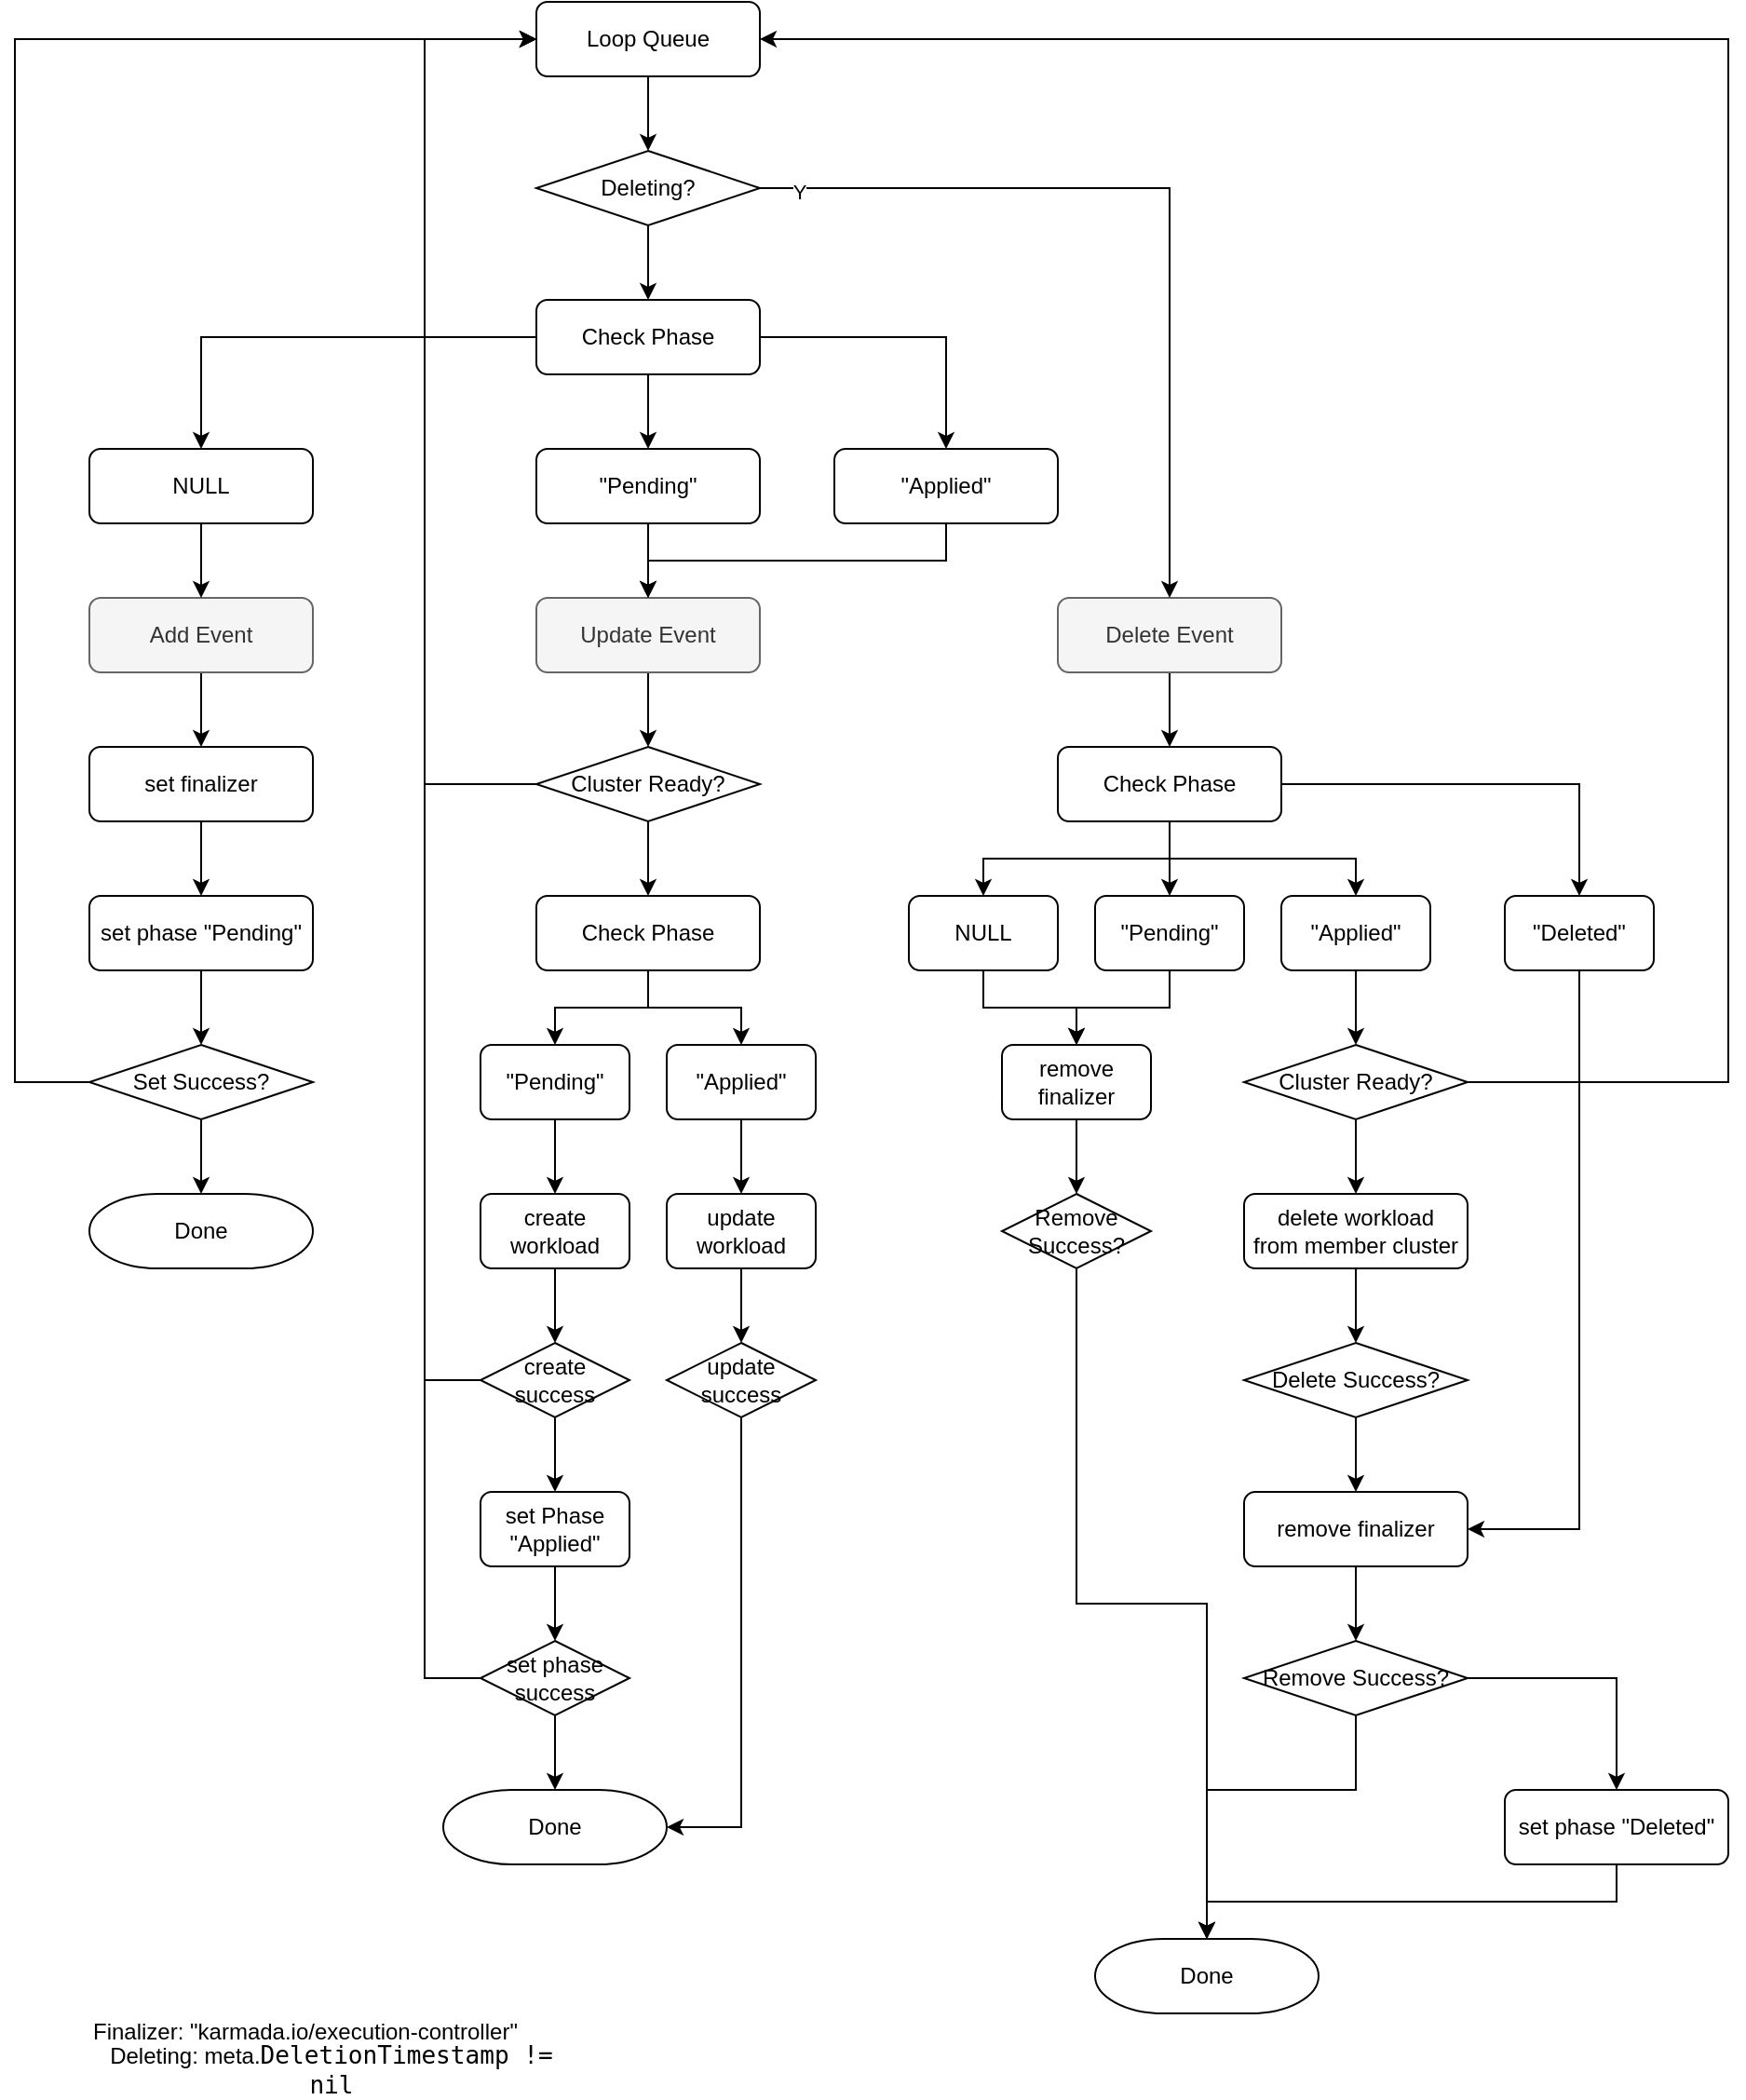<mxfile version="12.9.13" type="device"><diagram id="C5RBs43oDa-KdzZeNtuy" name="Page-1"><mxGraphModel dx="1662" dy="835" grid="1" gridSize="10" guides="1" tooltips="1" connect="1" arrows="1" fold="1" page="1" pageScale="1" pageWidth="827" pageHeight="1169" math="0" shadow="0"><root><mxCell id="WIyWlLk6GJQsqaUBKTNV-0"/><mxCell id="WIyWlLk6GJQsqaUBKTNV-1" parent="WIyWlLk6GJQsqaUBKTNV-0"/><mxCell id="we85i9qG4CUHrG2p9SjP-51" value="" style="edgeStyle=orthogonalEdgeStyle;rounded=0;orthogonalLoop=1;jettySize=auto;html=1;" edge="1" parent="WIyWlLk6GJQsqaUBKTNV-1" source="we85i9qG4CUHrG2p9SjP-1" target="we85i9qG4CUHrG2p9SjP-25"><mxGeometry relative="1" as="geometry"/></mxCell><mxCell id="we85i9qG4CUHrG2p9SjP-1" value="Loop Queue" style="rounded=1;whiteSpace=wrap;html=1;" vertex="1" parent="WIyWlLk6GJQsqaUBKTNV-1"><mxGeometry x="440" y="40" width="120" height="40" as="geometry"/></mxCell><mxCell id="we85i9qG4CUHrG2p9SjP-53" value="" style="edgeStyle=orthogonalEdgeStyle;rounded=0;orthogonalLoop=1;jettySize=auto;html=1;" edge="1" parent="WIyWlLk6GJQsqaUBKTNV-1" source="we85i9qG4CUHrG2p9SjP-2" target="we85i9qG4CUHrG2p9SjP-23"><mxGeometry relative="1" as="geometry"/></mxCell><mxCell id="we85i9qG4CUHrG2p9SjP-2" value="Add Event" style="rounded=1;whiteSpace=wrap;html=1;labelBackgroundColor=none;fillColor=#f5f5f5;strokeColor=#666666;fontColor=#333333;" vertex="1" parent="WIyWlLk6GJQsqaUBKTNV-1"><mxGeometry x="200" y="360" width="120" height="40" as="geometry"/></mxCell><mxCell id="we85i9qG4CUHrG2p9SjP-73" value="" style="edgeStyle=orthogonalEdgeStyle;rounded=0;orthogonalLoop=1;jettySize=auto;html=1;" edge="1" parent="WIyWlLk6GJQsqaUBKTNV-1" source="we85i9qG4CUHrG2p9SjP-3" target="we85i9qG4CUHrG2p9SjP-72"><mxGeometry relative="1" as="geometry"/></mxCell><mxCell id="we85i9qG4CUHrG2p9SjP-3" value="Update Event" style="rounded=1;whiteSpace=wrap;html=1;fillColor=#f5f5f5;strokeColor=#666666;fontColor=#333333;" vertex="1" parent="WIyWlLk6GJQsqaUBKTNV-1"><mxGeometry x="440" y="360" width="120" height="40" as="geometry"/></mxCell><mxCell id="we85i9qG4CUHrG2p9SjP-107" value="" style="edgeStyle=orthogonalEdgeStyle;rounded=0;orthogonalLoop=1;jettySize=auto;html=1;" edge="1" parent="WIyWlLk6GJQsqaUBKTNV-1" source="we85i9qG4CUHrG2p9SjP-4" target="we85i9qG4CUHrG2p9SjP-95"><mxGeometry relative="1" as="geometry"/></mxCell><mxCell id="we85i9qG4CUHrG2p9SjP-4" value="Delete Event" style="rounded=1;whiteSpace=wrap;html=1;fillColor=#f5f5f5;strokeColor=#666666;fontColor=#333333;" vertex="1" parent="WIyWlLk6GJQsqaUBKTNV-1"><mxGeometry x="720" y="360" width="120" height="40" as="geometry"/></mxCell><mxCell id="we85i9qG4CUHrG2p9SjP-7" value="" style="edgeStyle=orthogonalEdgeStyle;rounded=0;orthogonalLoop=1;jettySize=auto;html=1;" edge="1" parent="WIyWlLk6GJQsqaUBKTNV-1" source="we85i9qG4CUHrG2p9SjP-5" target="we85i9qG4CUHrG2p9SjP-6"><mxGeometry relative="1" as="geometry"/></mxCell><mxCell id="we85i9qG4CUHrG2p9SjP-121" style="edgeStyle=orthogonalEdgeStyle;rounded=0;orthogonalLoop=1;jettySize=auto;html=1;entryX=1;entryY=0.5;entryDx=0;entryDy=0;" edge="1" parent="WIyWlLk6GJQsqaUBKTNV-1" source="we85i9qG4CUHrG2p9SjP-5" target="we85i9qG4CUHrG2p9SjP-1"><mxGeometry relative="1" as="geometry"><Array as="points"><mxPoint x="1080" y="620"/><mxPoint x="1080" y="60"/></Array></mxGeometry></mxCell><mxCell id="we85i9qG4CUHrG2p9SjP-5" value="Cluster Ready?" style="strokeWidth=1;html=1;shape=mxgraph.flowchart.decision;whiteSpace=wrap;" vertex="1" parent="WIyWlLk6GJQsqaUBKTNV-1"><mxGeometry x="820" y="600" width="120" height="40" as="geometry"/></mxCell><mxCell id="we85i9qG4CUHrG2p9SjP-11" value="" style="edgeStyle=orthogonalEdgeStyle;rounded=0;orthogonalLoop=1;jettySize=auto;html=1;" edge="1" parent="WIyWlLk6GJQsqaUBKTNV-1" source="we85i9qG4CUHrG2p9SjP-6" target="we85i9qG4CUHrG2p9SjP-10"><mxGeometry relative="1" as="geometry"/></mxCell><mxCell id="we85i9qG4CUHrG2p9SjP-6" value="delete workload&lt;br&gt;from member cluster" style="rounded=1;whiteSpace=wrap;html=1;" vertex="1" parent="WIyWlLk6GJQsqaUBKTNV-1"><mxGeometry x="820" y="680" width="120" height="40" as="geometry"/></mxCell><mxCell id="we85i9qG4CUHrG2p9SjP-13" value="" style="edgeStyle=orthogonalEdgeStyle;rounded=0;orthogonalLoop=1;jettySize=auto;html=1;" edge="1" parent="WIyWlLk6GJQsqaUBKTNV-1" source="we85i9qG4CUHrG2p9SjP-10" target="we85i9qG4CUHrG2p9SjP-12"><mxGeometry relative="1" as="geometry"/></mxCell><mxCell id="we85i9qG4CUHrG2p9SjP-10" value="Delete Success?" style="strokeWidth=1;html=1;shape=mxgraph.flowchart.decision;whiteSpace=wrap;" vertex="1" parent="WIyWlLk6GJQsqaUBKTNV-1"><mxGeometry x="820" y="760" width="120" height="40" as="geometry"/></mxCell><mxCell id="we85i9qG4CUHrG2p9SjP-120" value="" style="edgeStyle=orthogonalEdgeStyle;rounded=0;orthogonalLoop=1;jettySize=auto;html=1;" edge="1" parent="WIyWlLk6GJQsqaUBKTNV-1" source="we85i9qG4CUHrG2p9SjP-12" target="we85i9qG4CUHrG2p9SjP-18"><mxGeometry relative="1" as="geometry"/></mxCell><mxCell id="we85i9qG4CUHrG2p9SjP-12" value="remove finalizer" style="rounded=1;whiteSpace=wrap;html=1;" vertex="1" parent="WIyWlLk6GJQsqaUBKTNV-1"><mxGeometry x="820" y="840" width="120" height="40" as="geometry"/></mxCell><mxCell id="we85i9qG4CUHrG2p9SjP-119" style="edgeStyle=orthogonalEdgeStyle;rounded=0;orthogonalLoop=1;jettySize=auto;html=1;entryX=0.5;entryY=0;entryDx=0;entryDy=0;entryPerimeter=0;" edge="1" parent="WIyWlLk6GJQsqaUBKTNV-1" source="we85i9qG4CUHrG2p9SjP-18" target="we85i9qG4CUHrG2p9SjP-102"><mxGeometry relative="1" as="geometry"><Array as="points"><mxPoint x="880" y="1000"/><mxPoint x="800" y="1000"/></Array></mxGeometry></mxCell><mxCell id="we85i9qG4CUHrG2p9SjP-123" style="edgeStyle=orthogonalEdgeStyle;rounded=0;orthogonalLoop=1;jettySize=auto;html=1;entryX=0.5;entryY=0;entryDx=0;entryDy=0;" edge="1" parent="WIyWlLk6GJQsqaUBKTNV-1" source="we85i9qG4CUHrG2p9SjP-18" target="we85i9qG4CUHrG2p9SjP-122"><mxGeometry relative="1" as="geometry"/></mxCell><mxCell id="we85i9qG4CUHrG2p9SjP-18" value="Remove Success?" style="strokeWidth=1;html=1;shape=mxgraph.flowchart.decision;whiteSpace=wrap;" vertex="1" parent="WIyWlLk6GJQsqaUBKTNV-1"><mxGeometry x="820" y="920" width="120" height="40" as="geometry"/></mxCell><mxCell id="we85i9qG4CUHrG2p9SjP-54" value="" style="edgeStyle=orthogonalEdgeStyle;rounded=0;orthogonalLoop=1;jettySize=auto;html=1;" edge="1" parent="WIyWlLk6GJQsqaUBKTNV-1" source="we85i9qG4CUHrG2p9SjP-23"><mxGeometry relative="1" as="geometry"><mxPoint x="260" y="520" as="targetPoint"/></mxGeometry></mxCell><mxCell id="we85i9qG4CUHrG2p9SjP-23" value="set finalizer" style="rounded=1;whiteSpace=wrap;html=1;" vertex="1" parent="WIyWlLk6GJQsqaUBKTNV-1"><mxGeometry x="200" y="440" width="120" height="40" as="geometry"/></mxCell><mxCell id="we85i9qG4CUHrG2p9SjP-24" value="Finalizer: &quot;karmada.io/execution-controller&quot;" style="text;html=1;strokeColor=none;fillColor=none;align=left;verticalAlign=middle;whiteSpace=wrap;rounded=0;fontStyle=0" vertex="1" parent="WIyWlLk6GJQsqaUBKTNV-1"><mxGeometry x="200" y="1120" width="320" height="20" as="geometry"/></mxCell><mxCell id="we85i9qG4CUHrG2p9SjP-39" style="edgeStyle=orthogonalEdgeStyle;rounded=0;orthogonalLoop=1;jettySize=auto;html=1;entryX=0.5;entryY=0;entryDx=0;entryDy=0;" edge="1" parent="WIyWlLk6GJQsqaUBKTNV-1" source="we85i9qG4CUHrG2p9SjP-25" target="we85i9qG4CUHrG2p9SjP-4"><mxGeometry relative="1" as="geometry"/></mxCell><mxCell id="we85i9qG4CUHrG2p9SjP-40" value="Y" style="edgeLabel;html=1;align=center;verticalAlign=middle;resizable=0;points=[];" vertex="1" connectable="0" parent="we85i9qG4CUHrG2p9SjP-39"><mxGeometry x="-0.904" y="-2" relative="1" as="geometry"><mxPoint as="offset"/></mxGeometry></mxCell><mxCell id="we85i9qG4CUHrG2p9SjP-43" style="edgeStyle=orthogonalEdgeStyle;rounded=0;orthogonalLoop=1;jettySize=auto;html=1;entryX=0.5;entryY=0;entryDx=0;entryDy=0;" edge="1" parent="WIyWlLk6GJQsqaUBKTNV-1" source="we85i9qG4CUHrG2p9SjP-25" target="we85i9qG4CUHrG2p9SjP-30"><mxGeometry relative="1" as="geometry"/></mxCell><mxCell id="we85i9qG4CUHrG2p9SjP-25" value="Deleting?" style="strokeWidth=1;html=1;shape=mxgraph.flowchart.decision;whiteSpace=wrap;" vertex="1" parent="WIyWlLk6GJQsqaUBKTNV-1"><mxGeometry x="440" y="120" width="120" height="40" as="geometry"/></mxCell><mxCell id="we85i9qG4CUHrG2p9SjP-48" style="edgeStyle=orthogonalEdgeStyle;rounded=0;orthogonalLoop=1;jettySize=auto;html=1;entryX=0.5;entryY=0;entryDx=0;entryDy=0;" edge="1" parent="WIyWlLk6GJQsqaUBKTNV-1" source="we85i9qG4CUHrG2p9SjP-30" target="we85i9qG4CUHrG2p9SjP-36"><mxGeometry relative="1" as="geometry"/></mxCell><mxCell id="we85i9qG4CUHrG2p9SjP-49" value="" style="edgeStyle=orthogonalEdgeStyle;rounded=0;orthogonalLoop=1;jettySize=auto;html=1;" edge="1" parent="WIyWlLk6GJQsqaUBKTNV-1" source="we85i9qG4CUHrG2p9SjP-30" target="we85i9qG4CUHrG2p9SjP-37"><mxGeometry relative="1" as="geometry"/></mxCell><mxCell id="we85i9qG4CUHrG2p9SjP-50" style="edgeStyle=orthogonalEdgeStyle;rounded=0;orthogonalLoop=1;jettySize=auto;html=1;entryX=0.5;entryY=0;entryDx=0;entryDy=0;" edge="1" parent="WIyWlLk6GJQsqaUBKTNV-1" source="we85i9qG4CUHrG2p9SjP-30" target="we85i9qG4CUHrG2p9SjP-38"><mxGeometry relative="1" as="geometry"/></mxCell><mxCell id="we85i9qG4CUHrG2p9SjP-30" value="Check Phase" style="rounded=1;whiteSpace=wrap;html=1;" vertex="1" parent="WIyWlLk6GJQsqaUBKTNV-1"><mxGeometry x="440" y="200" width="120" height="40" as="geometry"/></mxCell><mxCell id="we85i9qG4CUHrG2p9SjP-35" value="Deleting: meta.&lt;span style=&quot;font-family: &amp;#34;consolas&amp;#34; , monospace ; font-size: 9.8pt&quot;&gt;DeletionTimestamp != nil&lt;/span&gt;" style="text;html=1;strokeColor=none;fillColor=none;align=center;verticalAlign=middle;whiteSpace=wrap;rounded=0;" vertex="1" parent="WIyWlLk6GJQsqaUBKTNV-1"><mxGeometry x="200" y="1140" width="260" height="20" as="geometry"/></mxCell><mxCell id="we85i9qG4CUHrG2p9SjP-44" style="edgeStyle=orthogonalEdgeStyle;rounded=0;orthogonalLoop=1;jettySize=auto;html=1;entryX=0.5;entryY=0;entryDx=0;entryDy=0;" edge="1" parent="WIyWlLk6GJQsqaUBKTNV-1" source="we85i9qG4CUHrG2p9SjP-36" target="we85i9qG4CUHrG2p9SjP-2"><mxGeometry relative="1" as="geometry"/></mxCell><mxCell id="we85i9qG4CUHrG2p9SjP-36" value="NULL" style="rounded=1;whiteSpace=wrap;html=1;" vertex="1" parent="WIyWlLk6GJQsqaUBKTNV-1"><mxGeometry x="200" y="280" width="120" height="40" as="geometry"/></mxCell><mxCell id="we85i9qG4CUHrG2p9SjP-45" style="edgeStyle=orthogonalEdgeStyle;rounded=0;orthogonalLoop=1;jettySize=auto;html=1;entryX=0.5;entryY=0;entryDx=0;entryDy=0;" edge="1" parent="WIyWlLk6GJQsqaUBKTNV-1" source="we85i9qG4CUHrG2p9SjP-37" target="we85i9qG4CUHrG2p9SjP-3"><mxGeometry relative="1" as="geometry"/></mxCell><mxCell id="we85i9qG4CUHrG2p9SjP-37" value="&quot;Pending&quot;" style="rounded=1;whiteSpace=wrap;html=1;" vertex="1" parent="WIyWlLk6GJQsqaUBKTNV-1"><mxGeometry x="440" y="280" width="120" height="40" as="geometry"/></mxCell><mxCell id="we85i9qG4CUHrG2p9SjP-52" style="edgeStyle=orthogonalEdgeStyle;rounded=0;orthogonalLoop=1;jettySize=auto;html=1;entryX=0.5;entryY=0;entryDx=0;entryDy=0;" edge="1" parent="WIyWlLk6GJQsqaUBKTNV-1" source="we85i9qG4CUHrG2p9SjP-38" target="we85i9qG4CUHrG2p9SjP-3"><mxGeometry relative="1" as="geometry"><Array as="points"><mxPoint x="660" y="340"/><mxPoint x="500" y="340"/></Array></mxGeometry></mxCell><mxCell id="we85i9qG4CUHrG2p9SjP-38" value="&quot;Applied&quot;" style="rounded=1;whiteSpace=wrap;html=1;" vertex="1" parent="WIyWlLk6GJQsqaUBKTNV-1"><mxGeometry x="600" y="280" width="120" height="40" as="geometry"/></mxCell><mxCell id="we85i9qG4CUHrG2p9SjP-68" value="" style="edgeStyle=orthogonalEdgeStyle;rounded=0;orthogonalLoop=1;jettySize=auto;html=1;" edge="1" parent="WIyWlLk6GJQsqaUBKTNV-1" source="we85i9qG4CUHrG2p9SjP-59" target="we85i9qG4CUHrG2p9SjP-67"><mxGeometry relative="1" as="geometry"/></mxCell><mxCell id="we85i9qG4CUHrG2p9SjP-59" value="set phase &quot;Pending&quot;" style="rounded=1;whiteSpace=wrap;html=1;" vertex="1" parent="WIyWlLk6GJQsqaUBKTNV-1"><mxGeometry x="200" y="520" width="120" height="40" as="geometry"/></mxCell><mxCell id="we85i9qG4CUHrG2p9SjP-69" style="edgeStyle=orthogonalEdgeStyle;rounded=0;orthogonalLoop=1;jettySize=auto;html=1;entryX=0;entryY=0.5;entryDx=0;entryDy=0;" edge="1" parent="WIyWlLk6GJQsqaUBKTNV-1" source="we85i9qG4CUHrG2p9SjP-67" target="we85i9qG4CUHrG2p9SjP-1"><mxGeometry relative="1" as="geometry"><Array as="points"><mxPoint x="160" y="620"/><mxPoint x="160" y="60"/></Array></mxGeometry></mxCell><mxCell id="we85i9qG4CUHrG2p9SjP-71" value="" style="edgeStyle=orthogonalEdgeStyle;rounded=0;orthogonalLoop=1;jettySize=auto;html=1;" edge="1" parent="WIyWlLk6GJQsqaUBKTNV-1" source="we85i9qG4CUHrG2p9SjP-67" target="we85i9qG4CUHrG2p9SjP-70"><mxGeometry relative="1" as="geometry"/></mxCell><mxCell id="we85i9qG4CUHrG2p9SjP-67" value="Set Success?" style="strokeWidth=1;html=1;shape=mxgraph.flowchart.decision;whiteSpace=wrap;" vertex="1" parent="WIyWlLk6GJQsqaUBKTNV-1"><mxGeometry x="200" y="600" width="120" height="40" as="geometry"/></mxCell><mxCell id="we85i9qG4CUHrG2p9SjP-70" value="Done" style="strokeWidth=1;html=1;shape=mxgraph.flowchart.terminator;whiteSpace=wrap;align=center;" vertex="1" parent="WIyWlLk6GJQsqaUBKTNV-1"><mxGeometry x="200" y="680" width="120" height="40" as="geometry"/></mxCell><mxCell id="we85i9qG4CUHrG2p9SjP-76" style="edgeStyle=orthogonalEdgeStyle;rounded=0;orthogonalLoop=1;jettySize=auto;html=1;entryX=0;entryY=0.5;entryDx=0;entryDy=0;" edge="1" parent="WIyWlLk6GJQsqaUBKTNV-1" source="we85i9qG4CUHrG2p9SjP-72" target="we85i9qG4CUHrG2p9SjP-1"><mxGeometry relative="1" as="geometry"><Array as="points"><mxPoint x="380" y="460"/><mxPoint x="380" y="60"/></Array></mxGeometry></mxCell><mxCell id="we85i9qG4CUHrG2p9SjP-79" value="" style="edgeStyle=orthogonalEdgeStyle;rounded=0;orthogonalLoop=1;jettySize=auto;html=1;" edge="1" parent="WIyWlLk6GJQsqaUBKTNV-1" source="we85i9qG4CUHrG2p9SjP-72" target="we85i9qG4CUHrG2p9SjP-74"><mxGeometry relative="1" as="geometry"/></mxCell><mxCell id="we85i9qG4CUHrG2p9SjP-72" value="Cluster Ready?" style="strokeWidth=1;html=1;shape=mxgraph.flowchart.decision;whiteSpace=wrap;" vertex="1" parent="WIyWlLk6GJQsqaUBKTNV-1"><mxGeometry x="440" y="440" width="120" height="40" as="geometry"/></mxCell><mxCell id="we85i9qG4CUHrG2p9SjP-80" style="edgeStyle=orthogonalEdgeStyle;rounded=0;orthogonalLoop=1;jettySize=auto;html=1;entryX=0.5;entryY=0;entryDx=0;entryDy=0;" edge="1" parent="WIyWlLk6GJQsqaUBKTNV-1" source="we85i9qG4CUHrG2p9SjP-74" target="we85i9qG4CUHrG2p9SjP-77"><mxGeometry relative="1" as="geometry"/></mxCell><mxCell id="we85i9qG4CUHrG2p9SjP-81" style="edgeStyle=orthogonalEdgeStyle;rounded=0;orthogonalLoop=1;jettySize=auto;html=1;entryX=0.5;entryY=0;entryDx=0;entryDy=0;" edge="1" parent="WIyWlLk6GJQsqaUBKTNV-1" source="we85i9qG4CUHrG2p9SjP-74" target="we85i9qG4CUHrG2p9SjP-78"><mxGeometry relative="1" as="geometry"/></mxCell><mxCell id="we85i9qG4CUHrG2p9SjP-74" value="Check Phase" style="rounded=1;whiteSpace=wrap;html=1;" vertex="1" parent="WIyWlLk6GJQsqaUBKTNV-1"><mxGeometry x="440" y="520" width="120" height="40" as="geometry"/></mxCell><mxCell id="we85i9qG4CUHrG2p9SjP-86" value="" style="edgeStyle=orthogonalEdgeStyle;rounded=0;orthogonalLoop=1;jettySize=auto;html=1;" edge="1" parent="WIyWlLk6GJQsqaUBKTNV-1" source="we85i9qG4CUHrG2p9SjP-77" target="we85i9qG4CUHrG2p9SjP-84"><mxGeometry relative="1" as="geometry"/></mxCell><mxCell id="we85i9qG4CUHrG2p9SjP-77" value="&quot;Pending&quot;" style="rounded=1;whiteSpace=wrap;html=1;" vertex="1" parent="WIyWlLk6GJQsqaUBKTNV-1"><mxGeometry x="410" y="600" width="80" height="40" as="geometry"/></mxCell><mxCell id="we85i9qG4CUHrG2p9SjP-142" value="" style="edgeStyle=orthogonalEdgeStyle;rounded=0;orthogonalLoop=1;jettySize=auto;html=1;fontColor=#000000;" edge="1" parent="WIyWlLk6GJQsqaUBKTNV-1" source="we85i9qG4CUHrG2p9SjP-78" target="we85i9qG4CUHrG2p9SjP-90"><mxGeometry relative="1" as="geometry"/></mxCell><mxCell id="we85i9qG4CUHrG2p9SjP-78" value="&quot;Applied&quot;" style="rounded=1;whiteSpace=wrap;html=1;" vertex="1" parent="WIyWlLk6GJQsqaUBKTNV-1"><mxGeometry x="510" y="600" width="80" height="40" as="geometry"/></mxCell><mxCell id="we85i9qG4CUHrG2p9SjP-144" value="" style="edgeStyle=orthogonalEdgeStyle;rounded=0;orthogonalLoop=1;jettySize=auto;html=1;fontColor=#000000;" edge="1" parent="WIyWlLk6GJQsqaUBKTNV-1" source="we85i9qG4CUHrG2p9SjP-84" target="we85i9qG4CUHrG2p9SjP-143"><mxGeometry relative="1" as="geometry"/></mxCell><mxCell id="we85i9qG4CUHrG2p9SjP-84" value="create workload" style="rounded=1;whiteSpace=wrap;html=1;" vertex="1" parent="WIyWlLk6GJQsqaUBKTNV-1"><mxGeometry x="410" y="680" width="80" height="40" as="geometry"/></mxCell><mxCell id="we85i9qG4CUHrG2p9SjP-147" value="" style="edgeStyle=orthogonalEdgeStyle;rounded=0;orthogonalLoop=1;jettySize=auto;html=1;fontColor=#000000;" edge="1" parent="WIyWlLk6GJQsqaUBKTNV-1" source="we85i9qG4CUHrG2p9SjP-85" target="we85i9qG4CUHrG2p9SjP-146"><mxGeometry relative="1" as="geometry"/></mxCell><mxCell id="we85i9qG4CUHrG2p9SjP-85" value="set Phase &quot;Applied&quot;" style="rounded=1;whiteSpace=wrap;html=1;fontColor=#000000;" vertex="1" parent="WIyWlLk6GJQsqaUBKTNV-1"><mxGeometry x="410" y="840" width="80" height="40" as="geometry"/></mxCell><mxCell id="we85i9qG4CUHrG2p9SjP-155" value="" style="edgeStyle=orthogonalEdgeStyle;rounded=0;orthogonalLoop=1;jettySize=auto;html=1;fontColor=#000000;" edge="1" parent="WIyWlLk6GJQsqaUBKTNV-1" source="we85i9qG4CUHrG2p9SjP-90" target="we85i9qG4CUHrG2p9SjP-153"><mxGeometry relative="1" as="geometry"/></mxCell><mxCell id="we85i9qG4CUHrG2p9SjP-90" value="update workload" style="rounded=1;whiteSpace=wrap;html=1;" vertex="1" parent="WIyWlLk6GJQsqaUBKTNV-1"><mxGeometry x="510" y="680" width="80" height="40" as="geometry"/></mxCell><mxCell id="we85i9qG4CUHrG2p9SjP-92" value="Done" style="strokeWidth=1;html=1;shape=mxgraph.flowchart.terminator;whiteSpace=wrap;align=center;" vertex="1" parent="WIyWlLk6GJQsqaUBKTNV-1"><mxGeometry x="390" y="1000" width="120" height="40" as="geometry"/></mxCell><mxCell id="we85i9qG4CUHrG2p9SjP-110" style="edgeStyle=orthogonalEdgeStyle;rounded=0;orthogonalLoop=1;jettySize=auto;html=1;entryX=0.5;entryY=0;entryDx=0;entryDy=0;" edge="1" parent="WIyWlLk6GJQsqaUBKTNV-1" source="we85i9qG4CUHrG2p9SjP-95" target="we85i9qG4CUHrG2p9SjP-98"><mxGeometry relative="1" as="geometry"/></mxCell><mxCell id="we85i9qG4CUHrG2p9SjP-111" value="" style="edgeStyle=orthogonalEdgeStyle;rounded=0;orthogonalLoop=1;jettySize=auto;html=1;" edge="1" parent="WIyWlLk6GJQsqaUBKTNV-1" source="we85i9qG4CUHrG2p9SjP-95" target="we85i9qG4CUHrG2p9SjP-96"><mxGeometry relative="1" as="geometry"/></mxCell><mxCell id="we85i9qG4CUHrG2p9SjP-112" style="edgeStyle=orthogonalEdgeStyle;rounded=0;orthogonalLoop=1;jettySize=auto;html=1;entryX=0.5;entryY=0;entryDx=0;entryDy=0;" edge="1" parent="WIyWlLk6GJQsqaUBKTNV-1" source="we85i9qG4CUHrG2p9SjP-95" target="we85i9qG4CUHrG2p9SjP-97"><mxGeometry relative="1" as="geometry"/></mxCell><mxCell id="we85i9qG4CUHrG2p9SjP-131" style="edgeStyle=orthogonalEdgeStyle;rounded=0;orthogonalLoop=1;jettySize=auto;html=1;entryX=0.5;entryY=0;entryDx=0;entryDy=0;" edge="1" parent="WIyWlLk6GJQsqaUBKTNV-1" source="we85i9qG4CUHrG2p9SjP-95" target="we85i9qG4CUHrG2p9SjP-127"><mxGeometry relative="1" as="geometry"/></mxCell><mxCell id="we85i9qG4CUHrG2p9SjP-95" value="Check Phase" style="rounded=1;whiteSpace=wrap;html=1;" vertex="1" parent="WIyWlLk6GJQsqaUBKTNV-1"><mxGeometry x="720" y="440" width="120" height="40" as="geometry"/></mxCell><mxCell id="we85i9qG4CUHrG2p9SjP-106" style="edgeStyle=orthogonalEdgeStyle;rounded=0;orthogonalLoop=1;jettySize=auto;html=1;entryX=0.5;entryY=0;entryDx=0;entryDy=0;" edge="1" parent="WIyWlLk6GJQsqaUBKTNV-1" source="we85i9qG4CUHrG2p9SjP-96" target="we85i9qG4CUHrG2p9SjP-99"><mxGeometry relative="1" as="geometry"/></mxCell><mxCell id="we85i9qG4CUHrG2p9SjP-96" value="&quot;Pending&quot;" style="rounded=1;whiteSpace=wrap;html=1;" vertex="1" parent="WIyWlLk6GJQsqaUBKTNV-1"><mxGeometry x="740" y="520" width="80" height="40" as="geometry"/></mxCell><mxCell id="we85i9qG4CUHrG2p9SjP-114" value="" style="edgeStyle=orthogonalEdgeStyle;rounded=0;orthogonalLoop=1;jettySize=auto;html=1;" edge="1" parent="WIyWlLk6GJQsqaUBKTNV-1" source="we85i9qG4CUHrG2p9SjP-97" target="we85i9qG4CUHrG2p9SjP-5"><mxGeometry relative="1" as="geometry"/></mxCell><mxCell id="we85i9qG4CUHrG2p9SjP-97" value="&quot;Applied&quot;" style="rounded=1;whiteSpace=wrap;html=1;" vertex="1" parent="WIyWlLk6GJQsqaUBKTNV-1"><mxGeometry x="840" y="520" width="80" height="40" as="geometry"/></mxCell><mxCell id="we85i9qG4CUHrG2p9SjP-105" style="edgeStyle=orthogonalEdgeStyle;rounded=0;orthogonalLoop=1;jettySize=auto;html=1;entryX=0.5;entryY=0;entryDx=0;entryDy=0;" edge="1" parent="WIyWlLk6GJQsqaUBKTNV-1" source="we85i9qG4CUHrG2p9SjP-98" target="we85i9qG4CUHrG2p9SjP-99"><mxGeometry relative="1" as="geometry"/></mxCell><mxCell id="we85i9qG4CUHrG2p9SjP-98" value="NULL" style="rounded=1;whiteSpace=wrap;html=1;" vertex="1" parent="WIyWlLk6GJQsqaUBKTNV-1"><mxGeometry x="640" y="520" width="80" height="40" as="geometry"/></mxCell><mxCell id="we85i9qG4CUHrG2p9SjP-115" value="" style="edgeStyle=orthogonalEdgeStyle;rounded=0;orthogonalLoop=1;jettySize=auto;html=1;" edge="1" parent="WIyWlLk6GJQsqaUBKTNV-1" source="we85i9qG4CUHrG2p9SjP-99" target="we85i9qG4CUHrG2p9SjP-101"><mxGeometry relative="1" as="geometry"/></mxCell><mxCell id="we85i9qG4CUHrG2p9SjP-99" value="remove finalizer" style="rounded=1;whiteSpace=wrap;html=1;" vertex="1" parent="WIyWlLk6GJQsqaUBKTNV-1"><mxGeometry x="690" y="600" width="80" height="40" as="geometry"/></mxCell><mxCell id="we85i9qG4CUHrG2p9SjP-118" style="edgeStyle=orthogonalEdgeStyle;rounded=0;orthogonalLoop=1;jettySize=auto;html=1;entryX=0.5;entryY=0;entryDx=0;entryDy=0;entryPerimeter=0;" edge="1" parent="WIyWlLk6GJQsqaUBKTNV-1" source="we85i9qG4CUHrG2p9SjP-101" target="we85i9qG4CUHrG2p9SjP-102"><mxGeometry relative="1" as="geometry"/></mxCell><mxCell id="we85i9qG4CUHrG2p9SjP-101" value="Remove Success?" style="strokeWidth=1;html=1;shape=mxgraph.flowchart.decision;whiteSpace=wrap;" vertex="1" parent="WIyWlLk6GJQsqaUBKTNV-1"><mxGeometry x="690" y="680" width="80" height="40" as="geometry"/></mxCell><mxCell id="we85i9qG4CUHrG2p9SjP-102" value="Done" style="strokeWidth=1;html=1;shape=mxgraph.flowchart.terminator;whiteSpace=wrap;align=center;" vertex="1" parent="WIyWlLk6GJQsqaUBKTNV-1"><mxGeometry x="740" y="1080" width="120" height="40" as="geometry"/></mxCell><mxCell id="we85i9qG4CUHrG2p9SjP-126" style="edgeStyle=orthogonalEdgeStyle;rounded=0;orthogonalLoop=1;jettySize=auto;html=1;entryX=0.5;entryY=0;entryDx=0;entryDy=0;entryPerimeter=0;" edge="1" parent="WIyWlLk6GJQsqaUBKTNV-1" source="we85i9qG4CUHrG2p9SjP-122" target="we85i9qG4CUHrG2p9SjP-102"><mxGeometry relative="1" as="geometry"><Array as="points"><mxPoint x="1020" y="1060"/><mxPoint x="800" y="1060"/></Array></mxGeometry></mxCell><mxCell id="we85i9qG4CUHrG2p9SjP-122" value="set phase &quot;Deleted&quot;" style="rounded=1;whiteSpace=wrap;html=1;" vertex="1" parent="WIyWlLk6GJQsqaUBKTNV-1"><mxGeometry x="960" y="1000" width="120" height="40" as="geometry"/></mxCell><mxCell id="we85i9qG4CUHrG2p9SjP-128" style="edgeStyle=orthogonalEdgeStyle;rounded=0;orthogonalLoop=1;jettySize=auto;html=1;entryX=1;entryY=0.5;entryDx=0;entryDy=0;" edge="1" parent="WIyWlLk6GJQsqaUBKTNV-1" source="we85i9qG4CUHrG2p9SjP-127" target="we85i9qG4CUHrG2p9SjP-12"><mxGeometry relative="1" as="geometry"><Array as="points"><mxPoint x="1000" y="860"/></Array></mxGeometry></mxCell><mxCell id="we85i9qG4CUHrG2p9SjP-127" value="&quot;Deleted&quot;" style="rounded=1;whiteSpace=wrap;html=1;" vertex="1" parent="WIyWlLk6GJQsqaUBKTNV-1"><mxGeometry x="960" y="520" width="80" height="40" as="geometry"/></mxCell><mxCell id="we85i9qG4CUHrG2p9SjP-145" value="" style="edgeStyle=orthogonalEdgeStyle;rounded=0;orthogonalLoop=1;jettySize=auto;html=1;fontColor=#000000;" edge="1" parent="WIyWlLk6GJQsqaUBKTNV-1" source="we85i9qG4CUHrG2p9SjP-143" target="we85i9qG4CUHrG2p9SjP-85"><mxGeometry relative="1" as="geometry"/></mxCell><mxCell id="we85i9qG4CUHrG2p9SjP-150" style="edgeStyle=orthogonalEdgeStyle;rounded=0;orthogonalLoop=1;jettySize=auto;html=1;fontColor=#000000;" edge="1" parent="WIyWlLk6GJQsqaUBKTNV-1" source="we85i9qG4CUHrG2p9SjP-143"><mxGeometry relative="1" as="geometry"><mxPoint x="440" y="60" as="targetPoint"/><Array as="points"><mxPoint x="380" y="780"/><mxPoint x="380" y="60"/></Array></mxGeometry></mxCell><mxCell id="we85i9qG4CUHrG2p9SjP-143" value="create&lt;br&gt;success" style="strokeWidth=1;html=1;shape=mxgraph.flowchart.decision;whiteSpace=wrap;" vertex="1" parent="WIyWlLk6GJQsqaUBKTNV-1"><mxGeometry x="410" y="760" width="80" height="40" as="geometry"/></mxCell><mxCell id="we85i9qG4CUHrG2p9SjP-148" value="" style="edgeStyle=orthogonalEdgeStyle;rounded=0;orthogonalLoop=1;jettySize=auto;html=1;fontColor=#000000;" edge="1" parent="WIyWlLk6GJQsqaUBKTNV-1" source="we85i9qG4CUHrG2p9SjP-146" target="we85i9qG4CUHrG2p9SjP-92"><mxGeometry relative="1" as="geometry"/></mxCell><mxCell id="we85i9qG4CUHrG2p9SjP-151" style="edgeStyle=orthogonalEdgeStyle;rounded=0;orthogonalLoop=1;jettySize=auto;html=1;fontColor=#000000;entryX=0;entryY=0.5;entryDx=0;entryDy=0;" edge="1" parent="WIyWlLk6GJQsqaUBKTNV-1" source="we85i9qG4CUHrG2p9SjP-146" target="we85i9qG4CUHrG2p9SjP-1"><mxGeometry relative="1" as="geometry"><mxPoint x="440" y="58" as="targetPoint"/><Array as="points"><mxPoint x="380" y="940"/><mxPoint x="380" y="60"/></Array></mxGeometry></mxCell><mxCell id="we85i9qG4CUHrG2p9SjP-146" value="set phase&lt;br&gt;success" style="strokeWidth=1;html=1;shape=mxgraph.flowchart.decision;whiteSpace=wrap;" vertex="1" parent="WIyWlLk6GJQsqaUBKTNV-1"><mxGeometry x="410" y="920" width="80" height="40" as="geometry"/></mxCell><mxCell id="we85i9qG4CUHrG2p9SjP-154" style="edgeStyle=orthogonalEdgeStyle;rounded=0;orthogonalLoop=1;jettySize=auto;html=1;entryX=1;entryY=0.5;entryDx=0;entryDy=0;entryPerimeter=0;fontColor=#000000;" edge="1" parent="WIyWlLk6GJQsqaUBKTNV-1" source="we85i9qG4CUHrG2p9SjP-153" target="we85i9qG4CUHrG2p9SjP-92"><mxGeometry relative="1" as="geometry"/></mxCell><mxCell id="we85i9qG4CUHrG2p9SjP-153" value="update&lt;br&gt;success" style="strokeWidth=1;html=1;shape=mxgraph.flowchart.decision;whiteSpace=wrap;" vertex="1" parent="WIyWlLk6GJQsqaUBKTNV-1"><mxGeometry x="510" y="760" width="80" height="40" as="geometry"/></mxCell></root></mxGraphModel></diagram></mxfile>